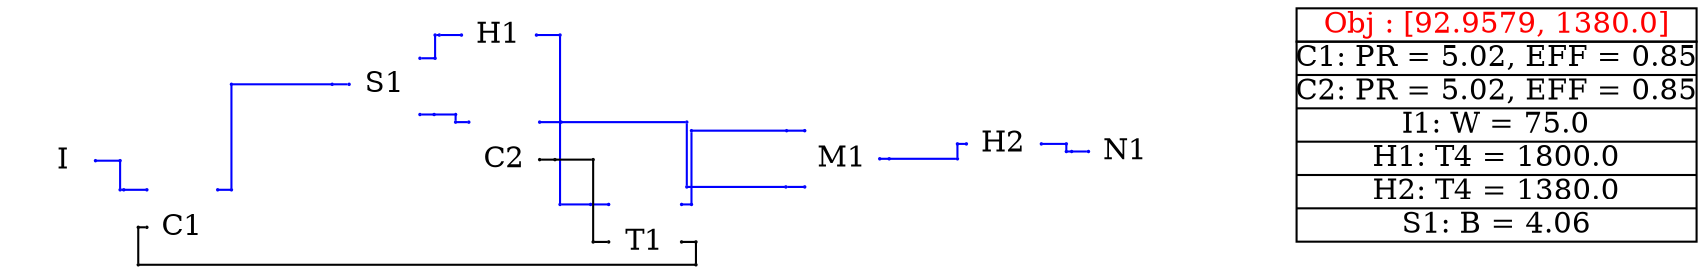graph sample21 {
	sizeNode1 [label="" color=white fixedsize=true height=0.01 pos="0,0!" shape=point width=0.01]
	sizeNode2 [label="" color=white fixedsize=true height=0.01 pos="7.916666666666667,1.6309722222222223!" shape=point width=0.01]
	configuration [label="{C1:  PR = 5.02, EFF = 0.85|C2:  PR = 5.02, EFF = 0.85|I1:  W = 75.0|H1:  T4 = 1800.0|H2:  T4 = 1380.0|S1:  B = 4.06}" color=black fixedsize=true height=1.3333333333333333 pos="9.916666666666666,0.8154861111111111!" shape=record width=2.6666666666666665]
	obj [label="Obj : [92.9579, 1380.0]" color=black fixedsize=true fontcolor=red height=0.2222222222222222 pos="9.916666666666666,1.593263888888889!" shape=box width=2.6666666666666665]
	graph [layout=neato overlap=true]
	1 [label="" color=white height=0 image="C:\Users\57725\Desktop\work\component\\I.png" pos="0.36081720008759927,0.6887212969278647!" shape=box width=0]
	"1Label" [label=I color=white fixedsize=true height=0.2222222222222222 pos="0.36081720008759927,0.6887212969278647!" shape=box style=filled width=0.2222222222222222]
	2 [label="" color=white height=0 image="C:\Users\57725\Desktop\work\component\\C.png" pos="1.1546461293245853,0.2445961110765068!" shape=box width=0]
	"2Label" [label=C1 color=white fixedsize=true height=0.2222222222222222 pos="1.1546461293245853,0.2445961110765068!" shape=box style=filled width=0.2222222222222222]
	3 [label="" color=white height=0 image="C:\Users\57725\Desktop\work\component\\S.png" pos="2.503024954512121,1.1978968764407012!" shape=box width=0]
	"3Label" [label=S1 color=white fixedsize=true height=0.2222222222222222 pos="2.503024954512121,1.1978968764407012!" shape=box style=filled width=0.2222222222222222]
	4 [label="" color=white height=0 image="C:\Users\57725\Desktop\work\component\\H.png" pos="3.265823507702293,1.5262703438470946!" shape=box width=0]
	"4Label" [label=H1 color=white fixedsize=true height=0.2222222222222222 pos="3.265823507702293,1.5262703438470946!" shape=box style=filled width=0.2222222222222222]
	5 [label="" color=white height=0 image="C:\Users\57725\Desktop\work\component\\C.png" pos="3.3010156567974382,0.6957712981322117!" shape=box width=0]
	"5Label" [label=C2 color=white fixedsize=true height=0.2222222222222222 pos="3.3010156567974382,0.6957712981322117!" shape=box style=filled width=0.2222222222222222]
	6 [label="" color=white height=0 image="C:\Users\57725\Desktop\work\component\\T.png" pos="4.240330272172631,0.1470137110714366!" shape=box width=0]
	"6Label" [label=T1 color=white fixedsize=true height=0.2222222222222222 pos="4.240330272172631,0.1470137110714366!" shape=box style=filled width=0.2222222222222222]
	7 [label="" color=white height=0 image="C:\Users\57725\Desktop\work\component\\M.png" pos="5.554364086616463,0.7013053043256395!" shape=box width=0]
	"7Label" [label=M1 color=white fixedsize=true height=0.2222222222222222 pos="5.554364086616463,0.7013053043256395!" shape=box style=filled width=0.2222222222222222]
	8 [label="" color=white height=0 image="C:\Users\57725\Desktop\work\component\\H.png" pos="6.631916083637038,0.8006368976191476!" shape=box width=0]
	"8Label" [label=H2 color=white fixedsize=true height=0.2222222222222222 pos="6.631916083637038,0.8006368976191476!" shape=box style=filled width=0.2222222222222222]
	9 [label="" color=white height=0 image="C:\Users\57725\Desktop\work\component\\N.png" pos="7.445891052827714,0.7499482506990685!" shape=box width=0]
	"9Label" [label=N1 color=white fixedsize=true height=0.2222222222222222 pos="7.445891052827714,0.7499482506990685!" shape=box style=filled width=0.2222222222222222]
	"1_e" [label="" color=blue fixedsize=true height=0.01 pos="0.576094977865377,0.6887212969278647!" shape=point width=0.01]
	"1s_e" [label="" color=blue fixedsize=true height=0.01 pos="0.7401707805813604,0.6887212969278647!" shape=point width=0.01]
	"1_e" -- "1s_e" [color=blue]
	C1_nw [label="" color=blue fixedsize=true height=0.01 pos="0.9185350182134742,0.49455444440984014!" shape=point width=0.01]
	C1t_nw [label="" color=blue fixedsize=true height=0.01 pos="0.7645878651840952,0.49455444440984014!" shape=point width=0.01]
	C1_nw -- C1t_nw [color=blue]
	blankNode182 [label="" color=blue fixedsize=true height=0.01 pos="0.7401707805813604,0.49455444440984014!" shape=point width=0.01]
	"1s_e" -- blankNode182 [color=blue]
	blankNode182 -- C1t_nw [color=blue]
	C1_ne [label="" color=blue fixedsize=true height=0.01 pos="1.3907572404356963,0.49455444440984014!" shape=point width=0.01]
	C1s_ne [label="" color=blue fixedsize=true height=0.01 pos="1.4823599659818902,0.49455444440984014!" shape=point width=0.01]
	C1_ne -- C1s_ne [color=blue]
	S1_w [label="" color=blue fixedsize=true height=0.01 pos="2.2669138434010097,1.1978968764407012!" shape=point width=0.01]
	S1t_w [label="" color=blue fixedsize=true height=0.01 pos="2.154085782696758,1.1978968764407012!" shape=point width=0.01]
	S1_w -- S1t_w [color=blue]
	blankNode183 [label="" color=blue fixedsize=true height=0.01 pos="1.4823599659818902,1.1978968764407012!" shape=point width=0.01]
	C1s_ne -- blankNode183 [color=blue]
	blankNode183 -- S1t_w [color=blue]
	S1_ne [label="" color=blue fixedsize=true height=0.01 pos="2.739136065623232,1.3714663208851456!" shape=point width=0.01]
	S1s_ne [label="" color=blue fixedsize=true height=0.01 pos="2.8401076620945394,1.3714663208851456!" shape=point width=0.01]
	S1_ne -- S1s_ne [color=blue]
	H1_w [label="" color=blue fixedsize=true height=0.01 pos="3.015823507702293,1.5262703438470946!" shape=point width=0.01]
	H1t_w [label="" color=blue fixedsize=true height=0.01 pos="2.868327730929215,1.5262703438470946!" shape=point width=0.01]
	H1_w -- H1t_w [color=blue]
	blankNode184 [label="" color=blue fixedsize=true height=0.01 pos="2.8401076620945394,1.5262703438470946!" shape=point width=0.01]
	S1s_ne -- blankNode184 [color=blue]
	blankNode184 -- H1t_w [color=blue]
	S1_se [label="" color=blue fixedsize=true height=0.01 pos="2.739136065623232,0.9964663208851456!" shape=point width=0.01]
	S1s_se [label="" color=blue fixedsize=true height=0.01 pos="2.8335552922314173,0.9964663208851456!" shape=point width=0.01]
	S1_se -- S1s_se [color=blue]
	C2_nw [label="" color=blue fixedsize=true height=0.01 pos="3.064904545686327,0.945729631465545!" shape=point width=0.01]
	C2t_nw [label="" color=blue fixedsize=true height=0.01 pos="2.9768659213823714,0.945729631465545!" shape=point width=0.01]
	C2_nw -- C2t_nw [color=blue]
	blankNode185 [label="" color=blue fixedsize=true height=0.01 pos="2.9768659213823714,0.9964663208851456!" shape=point width=0.01]
	S1s_se -- blankNode185 [color=blue]
	blankNode185 -- C2t_nw [color=blue]
	H1_e [label="" color=blue fixedsize=true height=0.01 pos="3.515823507702293,1.5262703438470946!" shape=point width=0.01]
	H1s_e [label="" color=blue fixedsize=true height=0.01 pos="3.67305925050701,1.5262703438470946!" shape=point width=0.01]
	H1_e -- H1s_e [color=blue]
	T1_nw [label="" color=blue fixedsize=true height=0.01 pos="3.9972747166170755,0.3969720444047699!" shape=point width=0.01]
	T1t_nw [label="" color=blue fixedsize=true height=0.01 pos="3.8765765238347702,0.3969720444047699!" shape=point width=0.01]
	T1_nw -- T1t_nw [color=blue]
	blankNode186 [label="" color=blue fixedsize=true height=0.01 pos="3.67305925050701,0.3969720444047699!" shape=point width=0.01]
	H1s_e -- blankNode186 [color=blue]
	blankNode186 -- T1t_nw [color=blue]
	T1_ne [label="" color=blue fixedsize=true height=0.01 pos="4.483385827728187,0.3969720444047699!" shape=point width=0.01]
	T1s_ne [label="" color=blue fixedsize=true height=0.01 pos="4.5493148058547135,0.3969720444047699!" shape=point width=0.01]
	T1_ne -- T1s_ne [color=blue]
	M1_nw [label="" color=blue fixedsize=true height=0.01 pos="5.304364086616463,0.888763637658973!" shape=point width=0.01]
	M1t_nw [label="" color=blue fixedsize=true height=0.01 pos="5.183648015927474,0.888763637658973!" shape=point width=0.01]
	M1_nw -- M1t_nw [color=blue]
	blankNode187 [label="" color=blue fixedsize=true height=0.01 pos="4.5493148058547135,0.888763637658973!" shape=point width=0.01]
	T1s_ne -- blankNode187 [color=blue]
	blankNode187 -- M1t_nw [color=blue]
	M1_e [label="" color=blue fixedsize=true height=0.01 pos="5.804364086616463,0.7013053043256395!" shape=point width=0.01]
	M1s_e [label="" color=blue fixedsize=true height=0.01 pos="5.867205681445496,0.7013053043256395!" shape=point width=0.01]
	M1_e -- M1s_e [color=blue]
	H2_w [label="" color=blue fixedsize=true height=0.01 pos="6.381916083637038,0.8006368976191476!" shape=point width=0.01]
	H2t_w [label="" color=blue fixedsize=true height=0.01 pos="6.322348573576111,0.8006368976191476!" shape=point width=0.01]
	H2_w -- H2t_w [color=blue]
	blankNode188 [label="" color=blue fixedsize=true height=0.01 pos="6.322348573576111,0.7013053043256395!" shape=point width=0.01]
	M1s_e -- blankNode188 [color=blue]
	blankNode188 -- H2t_w [color=blue]
	H2_e [label="" color=blue fixedsize=true height=0.01 pos="6.881916083637038,0.8006368976191476!" shape=point width=0.01]
	H2s_e [label="" color=blue fixedsize=true height=0.01 pos="7.048322503042604,0.8006368976191476!" shape=point width=0.01]
	H2_e -- H2s_e [color=blue]
	N1_w [label="" color=blue fixedsize=true height=0.01 pos="7.195891052827714,0.7499482506990685!" shape=point width=0.01]
	N1t_w [label="" color=blue fixedsize=true height=0.01 pos="7.0837743020193935,0.7499482506990685!" shape=point width=0.01]
	N1_w -- N1t_w [color=blue]
	blankNode189 [label="" color=blue fixedsize=true height=0.01 pos="7.048322503042604,0.7499482506990685!" shape=point width=0.01]
	H2s_e -- blankNode189 [color=blue]
	blankNode189 -- N1t_w [color=blue]
	C2_e [label="" color=black fixedsize=true height=0.01 pos="3.5371267679085494,0.6957712981322117!" shape=point width=0.01]
	C2s_e [label="" color=black fixedsize=true height=0.01 pos="3.6390096325254593,0.6957712981322117!" shape=point width=0.01]
	C2_e -- C2s_e [color=black]
	T1_w [label="" color=black fixedsize=true height=0.01 pos="3.9972747166170755,0.1470137110714366!" shape=point width=0.01]
	T1t_w [label="" color=black fixedsize=true height=0.01 pos="3.8937878099247203,0.1470137110714366!" shape=point width=0.01]
	T1_w -- T1t_w [color=black]
	blankNode190 [label="" color=black fixedsize=true height=0.01 pos="3.8937878099247203,0.6957712981322117!" shape=point width=0.01]
	C2s_e -- blankNode190 [color=black]
	blankNode190 -- T1t_w [color=black]
	C2_ne [label="" color=blue fixedsize=true height=0.01 pos="3.5371267679085494,0.945729631465545!" shape=point width=0.01]
	C2s_ne [label="" color=blue fixedsize=true height=0.01 pos="3.679801446251776,0.945729631465545!" shape=point width=0.01]
	C2_ne -- C2s_ne [color=blue]
	M1_sw [label="" color=blue fixedsize=true height=0.01 pos="5.304364086616463,0.5137636376589729!" shape=point width=0.01]
	M1t_sw [label="" color=blue fixedsize=true height=0.01 pos="5.1785672940218745,0.5137636376589729!" shape=point width=0.01]
	M1_sw -- M1t_sw [color=blue]
	blankNode191 [label="" color=blue fixedsize=true height=0.01 pos="4.518143457993215,0.945729631465545!" shape=point width=0.01]
	blankNode192 [label="" color=blue fixedsize=true height=0.01 pos="4.518143457993215,0.5137636376589729!" shape=point width=0.01]
	C2s_ne -- blankNode191 [color=blue]
	blankNode191 -- blankNode192 [color=blue]
	blankNode192 -- M1t_sw [color=blue]
	C1_w [label="" color=black fixedsize=true height=0.01 pos="0.9185350182134742,0.2445961110765068!" shape=point width=0.01]
	C1s_w [label="" color=black fixedsize=true height=0.01 pos="0.8611119479692635,0.2445961110765068!" shape=point width=0.01]
	C1_w -- C1s_w [color=black]
	T1_e [label="" color=black fixedsize=true height=0.01 pos="4.483385827728187,0.1470137110714366!" shape=point width=0.01]
	T1t_e [label="" color=black fixedsize=true height=0.01 pos="4.579126943286067,0.1470137110714366!" shape=point width=0.01]
	T1_e -- T1t_e [color=black]
	blankNode193 [label="" color=black fixedsize=true height=0.01 pos="0.8611119479692635,-0.005340459349834835!" shape=point width=0.01]
	blankNode194 [label="" color=black fixedsize=true height=0.01 pos="4.579126943286067,-0.005340459349834835!" shape=point width=0.01]
	C1s_w -- blankNode193 [color=black]
	blankNode193 -- blankNode194 [color=black]
	blankNode194 -- T1t_e [color=black]
}
